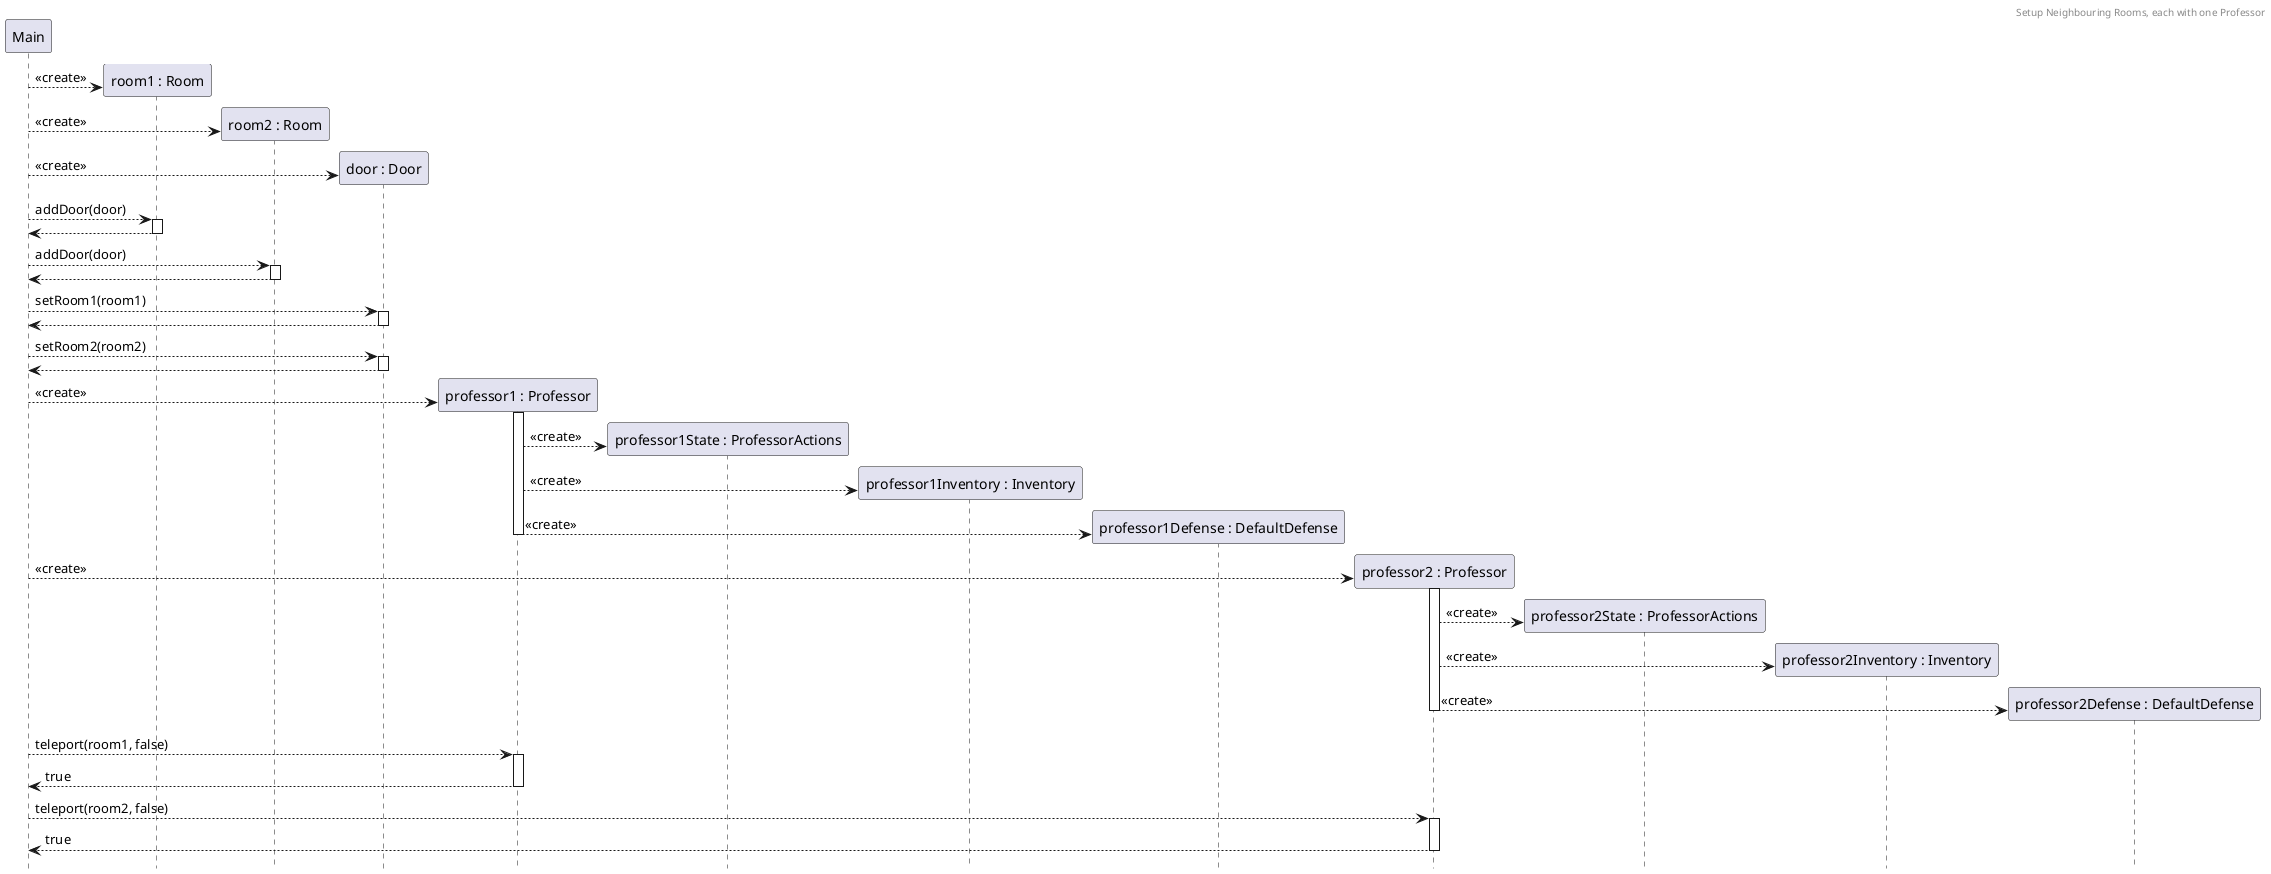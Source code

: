 @startuml FullRoom
header Setup Neighbouring Rooms, each with one Professor
hide footbox

participant M as "Main"
create R1 as "room1 : Room"
M --> R1 :  <<create>>
create R2 as "room2 : Room"
M --> R2 :  <<create>>
create D as "door : Door"
M --> D :  <<create>>
M --> R1 ++: addDoor(door)
return
M --> R2 ++: addDoor(door)
return
M --> D ++: setRoom1(room1)
return
M --> D ++: setRoom2(room2)
return
create P1 as "professor1 : Professor"
M --> P1 ++: <<create>>
create P1S as "professor1State : ProfessorActions"
P1 --> P1S : <<create>>
create P1I as "professor1Inventory : Inventory"
P1 --> P1I : <<create>>
create P1D as "professor1Defense : DefaultDefense"
P1 --> P1D --: <<create>>
create P2 as "professor2 : Professor"
M --> P2 ++: <<create>>
create P2S as "professor2State : ProfessorActions"
P2 --> P2S : <<create>>
create P2I as "professor2Inventory : Inventory"
P2 --> P2I : <<create>>
create P2D as "professor2Defense : DefaultDefense"
P2 --> P2D --: <<create>>


M --> P1 ++ : teleport(room1, false)
return true
M --> P2 ++ : teleport(room2, false)
return true
@enduml

